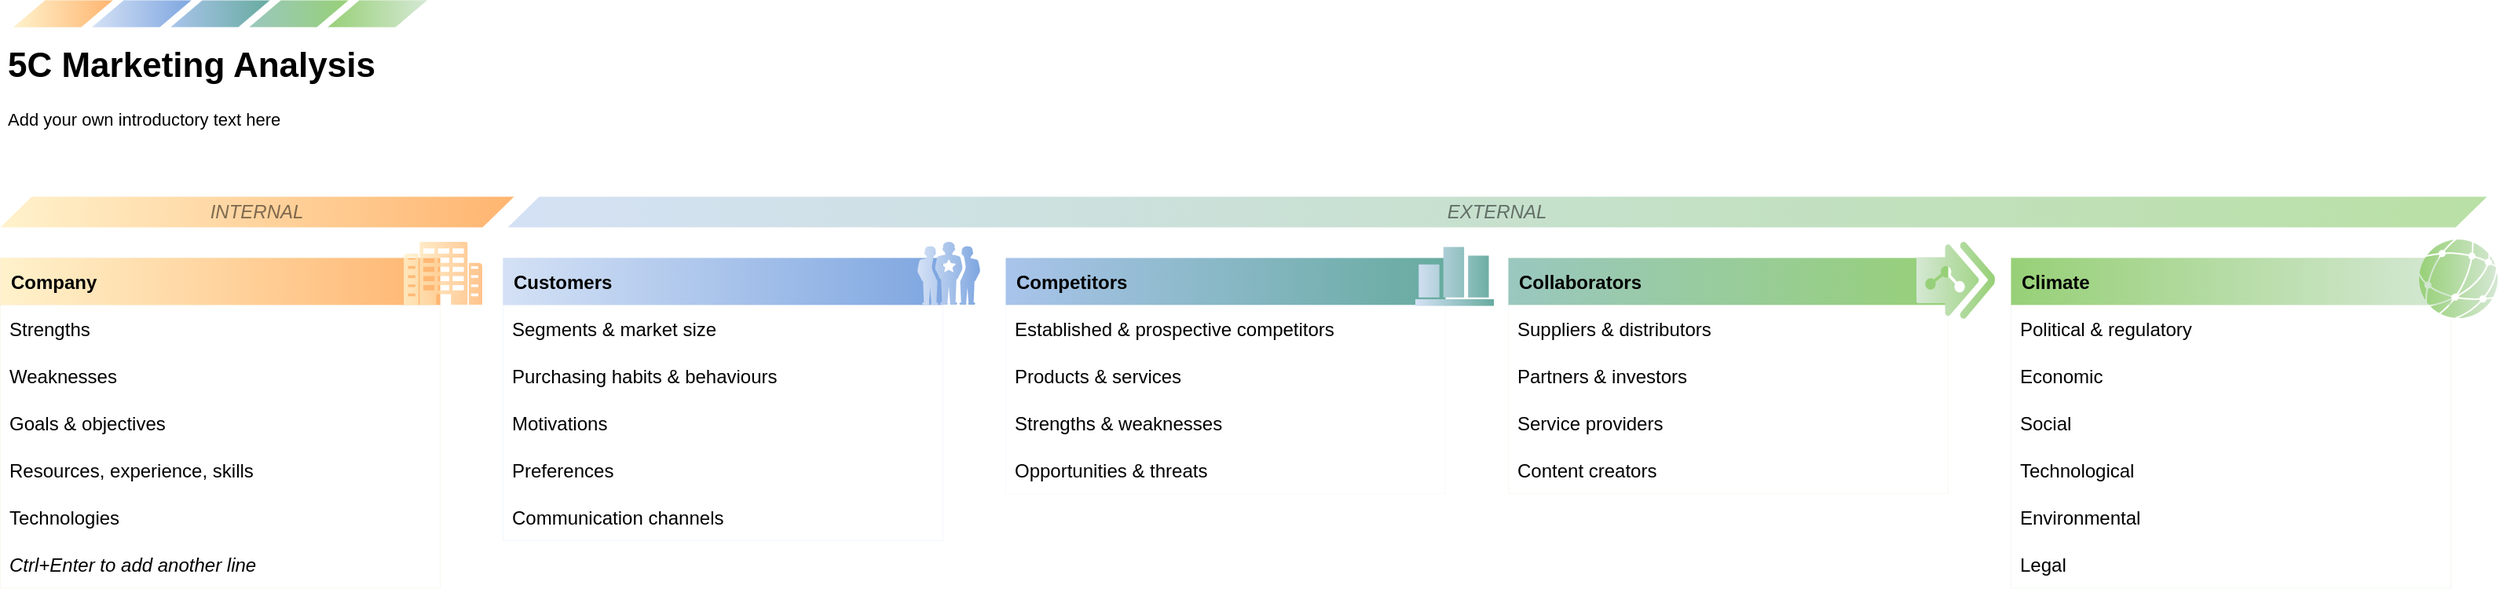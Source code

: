 <mxfile version="20.0.4"><diagram id="RVg4Cr0fTWnjEyQFojyv" name="5C Situational Analysis"><mxGraphModel dx="1659" dy="813" grid="1" gridSize="10" guides="1" tooltips="1" connect="1" arrows="1" fold="1" page="1" pageScale="1.5" pageWidth="1169" pageHeight="827" math="0" shadow="0"><root><mxCell id="0"/><mxCell id="1" parent="0"/><mxCell id="DbFsdJBXNnSYCDnJiMPT-21" value="Company" style="swimlane;fontStyle=1;childLayout=stackLayout;horizontal=1;startSize=30;horizontalStack=0;resizeParent=1;resizeParentMax=0;resizeLast=0;collapsible=0;marginBottom=0;fontFamily=Helvetica;fontSize=12;strokeColor=#d6b656;fillColor=#FFF2CC;align=left;swimlaneFillColor=default;gradientColor=#FFB570;strokeWidth=0;gradientDirection=east;spacingLeft=5;" vertex="1" parent="1"><mxGeometry x="48" y="213" width="280" height="210" as="geometry"/></mxCell><mxCell id="DbFsdJBXNnSYCDnJiMPT-22" value="Strengths" style="text;strokeColor=none;fillColor=none;align=left;verticalAlign=middle;spacingLeft=4;spacingRight=4;overflow=hidden;points=[[0,0.5],[1,0.5]];portConstraint=eastwest;rotatable=0;fontFamily=Helvetica;fontSize=12;fontColor=default;startSize=26;" vertex="1" parent="DbFsdJBXNnSYCDnJiMPT-21"><mxGeometry y="30" width="280" height="30" as="geometry"/></mxCell><mxCell id="39Od_4ysXFjoYueMpkIp-2" value="Weaknesses" style="text;strokeColor=none;fillColor=none;align=left;verticalAlign=middle;spacingLeft=4;spacingRight=4;overflow=hidden;points=[[0,0.5],[1,0.5]];portConstraint=eastwest;rotatable=0;fontFamily=Helvetica;fontSize=12;fontColor=default;startSize=26;" vertex="1" parent="DbFsdJBXNnSYCDnJiMPT-21"><mxGeometry y="60" width="280" height="30" as="geometry"/></mxCell><mxCell id="DbFsdJBXNnSYCDnJiMPT-23" value="Goals &amp; objectives" style="text;strokeColor=none;fillColor=none;align=left;verticalAlign=middle;spacingLeft=4;spacingRight=4;overflow=hidden;points=[[0,0.5],[1,0.5]];portConstraint=eastwest;rotatable=0;fontFamily=Helvetica;fontSize=12;fontColor=default;startSize=26;" vertex="1" parent="DbFsdJBXNnSYCDnJiMPT-21"><mxGeometry y="90" width="280" height="30" as="geometry"/></mxCell><mxCell id="DbFsdJBXNnSYCDnJiMPT-24" value="Resources, experience, skills" style="text;strokeColor=none;fillColor=none;align=left;verticalAlign=middle;spacingLeft=4;spacingRight=4;overflow=hidden;points=[[0,0.5],[1,0.5]];portConstraint=eastwest;rotatable=0;fontFamily=Helvetica;fontSize=12;fontColor=default;startSize=26;" vertex="1" parent="DbFsdJBXNnSYCDnJiMPT-21"><mxGeometry y="120" width="280" height="30" as="geometry"/></mxCell><mxCell id="39Od_4ysXFjoYueMpkIp-3" value="Technologies" style="text;strokeColor=none;fillColor=none;align=left;verticalAlign=middle;spacingLeft=4;spacingRight=4;overflow=hidden;points=[[0,0.5],[1,0.5]];portConstraint=eastwest;rotatable=0;fontFamily=Helvetica;fontSize=12;fontColor=default;startSize=26;" vertex="1" parent="DbFsdJBXNnSYCDnJiMPT-21"><mxGeometry y="150" width="280" height="30" as="geometry"/></mxCell><mxCell id="g0Mq1OndnExZT-x0HlAv-42" value="Ctrl+Enter to add another line" style="text;strokeColor=none;fillColor=none;align=left;verticalAlign=middle;spacingLeft=4;spacingRight=4;overflow=hidden;points=[[0,0.5],[1,0.5]];portConstraint=eastwest;rotatable=0;fontFamily=Helvetica;fontSize=12;fontColor=default;startSize=26;fontStyle=2" vertex="1" parent="DbFsdJBXNnSYCDnJiMPT-21"><mxGeometry y="180" width="280" height="30" as="geometry"/></mxCell><mxCell id="g0Mq1OndnExZT-x0HlAv-4" value="Customers" style="swimlane;fontStyle=1;childLayout=stackLayout;horizontal=1;startSize=30;horizontalStack=0;resizeParent=1;resizeParentMax=0;resizeLast=0;collapsible=0;marginBottom=0;fontFamily=Helvetica;fontSize=12;strokeColor=#7EA6E0;fillColor=#D4E1F5;align=left;swimlaneFillColor=default;gradientColor=#7EA6E0;strokeWidth=0;gradientDirection=east;spacingLeft=5;" vertex="1" parent="1"><mxGeometry x="368" y="213" width="280" height="180" as="geometry"/></mxCell><mxCell id="g0Mq1OndnExZT-x0HlAv-5" value="Segments &amp; market size" style="text;strokeColor=none;fillColor=none;align=left;verticalAlign=middle;spacingLeft=4;spacingRight=4;overflow=hidden;points=[[0,0.5],[1,0.5]];portConstraint=eastwest;rotatable=0;fontFamily=Helvetica;fontSize=12;fontColor=default;startSize=26;" vertex="1" parent="g0Mq1OndnExZT-x0HlAv-4"><mxGeometry y="30" width="280" height="30" as="geometry"/></mxCell><mxCell id="g0Mq1OndnExZT-x0HlAv-6" value="Purchasing habits &amp; behaviours" style="text;strokeColor=none;fillColor=none;align=left;verticalAlign=middle;spacingLeft=4;spacingRight=4;overflow=hidden;points=[[0,0.5],[1,0.5]];portConstraint=eastwest;rotatable=0;fontFamily=Helvetica;fontSize=12;fontColor=default;startSize=26;" vertex="1" parent="g0Mq1OndnExZT-x0HlAv-4"><mxGeometry y="60" width="280" height="30" as="geometry"/></mxCell><mxCell id="VqiGOGC0ZYaDKPcd-jBQ-1" value="Motivations" style="text;strokeColor=none;fillColor=none;align=left;verticalAlign=middle;spacingLeft=4;spacingRight=4;overflow=hidden;points=[[0,0.5],[1,0.5]];portConstraint=eastwest;rotatable=0;fontFamily=Helvetica;fontSize=12;fontColor=default;startSize=26;" vertex="1" parent="g0Mq1OndnExZT-x0HlAv-4"><mxGeometry y="90" width="280" height="30" as="geometry"/></mxCell><mxCell id="39Od_4ysXFjoYueMpkIp-4" value="Preferences" style="text;strokeColor=none;fillColor=none;align=left;verticalAlign=middle;spacingLeft=4;spacingRight=4;overflow=hidden;points=[[0,0.5],[1,0.5]];portConstraint=eastwest;rotatable=0;fontFamily=Helvetica;fontSize=12;fontColor=default;startSize=26;" vertex="1" parent="g0Mq1OndnExZT-x0HlAv-4"><mxGeometry y="120" width="280" height="30" as="geometry"/></mxCell><mxCell id="g0Mq1OndnExZT-x0HlAv-7" value="Communication channels" style="text;strokeColor=none;fillColor=none;align=left;verticalAlign=middle;spacingLeft=4;spacingRight=4;overflow=hidden;points=[[0,0.5],[1,0.5]];portConstraint=eastwest;rotatable=0;fontFamily=Helvetica;fontSize=12;fontColor=default;startSize=26;" vertex="1" parent="g0Mq1OndnExZT-x0HlAv-4"><mxGeometry y="150" width="280" height="30" as="geometry"/></mxCell><mxCell id="g0Mq1OndnExZT-x0HlAv-8" value="Competitors" style="swimlane;fontStyle=1;childLayout=stackLayout;horizontal=1;startSize=30;horizontalStack=0;resizeParent=1;resizeParentMax=0;resizeLast=0;collapsible=0;marginBottom=0;fontFamily=Helvetica;fontSize=12;strokeColor=#A9C4EB;fillColor=#A9C4EB;align=left;swimlaneFillColor=default;gradientColor=#67AB9F;strokeWidth=0;gradientDirection=east;spacingLeft=5;" vertex="1" parent="1"><mxGeometry x="688" y="213" width="280" height="150" as="geometry"/></mxCell><mxCell id="g0Mq1OndnExZT-x0HlAv-9" value="Established &amp; prospective competitors" style="text;strokeColor=none;fillColor=none;align=left;verticalAlign=middle;spacingLeft=4;spacingRight=4;overflow=hidden;points=[[0,0.5],[1,0.5]];portConstraint=eastwest;rotatable=0;fontFamily=Helvetica;fontSize=12;fontColor=default;startSize=26;" vertex="1" parent="g0Mq1OndnExZT-x0HlAv-8"><mxGeometry y="30" width="280" height="30" as="geometry"/></mxCell><mxCell id="g0Mq1OndnExZT-x0HlAv-10" value="Products &amp; services" style="text;strokeColor=none;fillColor=none;align=left;verticalAlign=middle;spacingLeft=4;spacingRight=4;overflow=hidden;points=[[0,0.5],[1,0.5]];portConstraint=eastwest;rotatable=0;fontFamily=Helvetica;fontSize=12;fontColor=default;startSize=26;" vertex="1" parent="g0Mq1OndnExZT-x0HlAv-8"><mxGeometry y="60" width="280" height="30" as="geometry"/></mxCell><mxCell id="g0Mq1OndnExZT-x0HlAv-11" value="Strengths &amp; weaknesses" style="text;strokeColor=none;fillColor=none;align=left;verticalAlign=middle;spacingLeft=4;spacingRight=4;overflow=hidden;points=[[0,0.5],[1,0.5]];portConstraint=eastwest;rotatable=0;fontFamily=Helvetica;fontSize=12;fontColor=default;startSize=26;" vertex="1" parent="g0Mq1OndnExZT-x0HlAv-8"><mxGeometry y="90" width="280" height="30" as="geometry"/></mxCell><mxCell id="bfEk7Tk0n_v7hhZF879O-1" value="Opportunities &amp; threats" style="text;strokeColor=none;fillColor=none;align=left;verticalAlign=middle;spacingLeft=4;spacingRight=4;overflow=hidden;points=[[0,0.5],[1,0.5]];portConstraint=eastwest;rotatable=0;fontFamily=Helvetica;fontSize=12;fontColor=default;startSize=26;" vertex="1" parent="g0Mq1OndnExZT-x0HlAv-8"><mxGeometry y="120" width="280" height="30" as="geometry"/></mxCell><mxCell id="g0Mq1OndnExZT-x0HlAv-12" value="Collaborators" style="swimlane;fontStyle=1;childLayout=stackLayout;horizontal=1;startSize=30;horizontalStack=0;resizeParent=1;resizeParentMax=0;resizeLast=0;collapsible=0;marginBottom=0;fontFamily=Helvetica;fontSize=12;strokeColor=#97D077;fillColor=#9AC7BF;align=left;swimlaneFillColor=default;gradientColor=#97D077;strokeWidth=0;gradientDirection=east;spacingLeft=5;" vertex="1" parent="1"><mxGeometry x="1008" y="213" width="280" height="150" as="geometry"/></mxCell><mxCell id="g0Mq1OndnExZT-x0HlAv-13" value="Suppliers &amp; distributors" style="text;strokeColor=none;fillColor=none;align=left;verticalAlign=middle;spacingLeft=4;spacingRight=4;overflow=hidden;points=[[0,0.5],[1,0.5]];portConstraint=eastwest;rotatable=0;fontFamily=Helvetica;fontSize=12;fontColor=default;startSize=26;" vertex="1" parent="g0Mq1OndnExZT-x0HlAv-12"><mxGeometry y="30" width="280" height="30" as="geometry"/></mxCell><mxCell id="g0Mq1OndnExZT-x0HlAv-14" value="Partners &amp; investors" style="text;strokeColor=none;fillColor=none;align=left;verticalAlign=middle;spacingLeft=4;spacingRight=4;overflow=hidden;points=[[0,0.5],[1,0.5]];portConstraint=eastwest;rotatable=0;fontFamily=Helvetica;fontSize=12;fontColor=default;startSize=26;" vertex="1" parent="g0Mq1OndnExZT-x0HlAv-12"><mxGeometry y="60" width="280" height="30" as="geometry"/></mxCell><mxCell id="g0Mq1OndnExZT-x0HlAv-15" value="Service providers" style="text;strokeColor=none;fillColor=none;align=left;verticalAlign=middle;spacingLeft=4;spacingRight=4;overflow=hidden;points=[[0,0.5],[1,0.5]];portConstraint=eastwest;rotatable=0;fontFamily=Helvetica;fontSize=12;fontColor=default;startSize=26;" vertex="1" parent="g0Mq1OndnExZT-x0HlAv-12"><mxGeometry y="90" width="280" height="30" as="geometry"/></mxCell><mxCell id="39Od_4ysXFjoYueMpkIp-1" value="Content creators" style="text;strokeColor=none;fillColor=none;align=left;verticalAlign=middle;spacingLeft=4;spacingRight=4;overflow=hidden;points=[[0,0.5],[1,0.5]];portConstraint=eastwest;rotatable=0;fontFamily=Helvetica;fontSize=12;fontColor=default;startSize=26;" vertex="1" parent="g0Mq1OndnExZT-x0HlAv-12"><mxGeometry y="120" width="280" height="30" as="geometry"/></mxCell><mxCell id="g0Mq1OndnExZT-x0HlAv-16" value="Climate" style="swimlane;fontStyle=1;childLayout=stackLayout;horizontal=1;startSize=30;horizontalStack=0;resizeParent=1;resizeParentMax=0;resizeLast=0;collapsible=0;marginBottom=0;fontFamily=Helvetica;fontSize=12;strokeColor=#82b366;fillColor=#97D077;align=left;swimlaneFillColor=default;gradientColor=#D5E8D4;strokeWidth=0;gradientDirection=east;spacingLeft=5;" vertex="1" parent="1"><mxGeometry x="1328" y="213" width="280" height="210" as="geometry"/></mxCell><mxCell id="g0Mq1OndnExZT-x0HlAv-17" value="Political &amp; regulatory" style="text;strokeColor=none;fillColor=none;align=left;verticalAlign=middle;spacingLeft=4;spacingRight=4;overflow=hidden;points=[[0,0.5],[1,0.5]];portConstraint=eastwest;rotatable=0;fontFamily=Helvetica;fontSize=12;fontColor=default;startSize=26;" vertex="1" parent="g0Mq1OndnExZT-x0HlAv-16"><mxGeometry y="30" width="280" height="30" as="geometry"/></mxCell><mxCell id="g0Mq1OndnExZT-x0HlAv-18" value="Economic" style="text;strokeColor=none;fillColor=none;align=left;verticalAlign=middle;spacingLeft=4;spacingRight=4;overflow=hidden;points=[[0,0.5],[1,0.5]];portConstraint=eastwest;rotatable=0;fontFamily=Helvetica;fontSize=12;fontColor=default;startSize=26;" vertex="1" parent="g0Mq1OndnExZT-x0HlAv-16"><mxGeometry y="60" width="280" height="30" as="geometry"/></mxCell><mxCell id="g0Mq1OndnExZT-x0HlAv-19" value="Social" style="text;strokeColor=none;fillColor=none;align=left;verticalAlign=middle;spacingLeft=4;spacingRight=4;overflow=hidden;points=[[0,0.5],[1,0.5]];portConstraint=eastwest;rotatable=0;fontFamily=Helvetica;fontSize=12;fontColor=default;startSize=26;" vertex="1" parent="g0Mq1OndnExZT-x0HlAv-16"><mxGeometry y="90" width="280" height="30" as="geometry"/></mxCell><mxCell id="ihDDSiN1GHpKrMl1JnZK-1" value="Technological" style="text;strokeColor=none;fillColor=none;align=left;verticalAlign=middle;spacingLeft=4;spacingRight=4;overflow=hidden;points=[[0,0.5],[1,0.5]];portConstraint=eastwest;rotatable=0;fontFamily=Helvetica;fontSize=12;fontColor=default;startSize=26;" vertex="1" parent="g0Mq1OndnExZT-x0HlAv-16"><mxGeometry y="120" width="280" height="30" as="geometry"/></mxCell><mxCell id="ihDDSiN1GHpKrMl1JnZK-2" value="Environmental" style="text;strokeColor=none;fillColor=none;align=left;verticalAlign=middle;spacingLeft=4;spacingRight=4;overflow=hidden;points=[[0,0.5],[1,0.5]];portConstraint=eastwest;rotatable=0;fontFamily=Helvetica;fontSize=12;fontColor=default;startSize=26;" vertex="1" parent="g0Mq1OndnExZT-x0HlAv-16"><mxGeometry y="150" width="280" height="30" as="geometry"/></mxCell><mxCell id="ihDDSiN1GHpKrMl1JnZK-3" value="Legal" style="text;strokeColor=none;fillColor=none;align=left;verticalAlign=middle;spacingLeft=4;spacingRight=4;overflow=hidden;points=[[0,0.5],[1,0.5]];portConstraint=eastwest;rotatable=0;fontFamily=Helvetica;fontSize=12;fontColor=default;startSize=26;" vertex="1" parent="g0Mq1OndnExZT-x0HlAv-16"><mxGeometry y="180" width="280" height="30" as="geometry"/></mxCell><mxCell id="g0Mq1OndnExZT-x0HlAv-34" value="" style="verticalLabelPosition=bottom;sketch=0;html=1;fillColor=#D4E1F5;strokeColor=#7EA6E0;verticalAlign=top;pointerEvents=1;align=center;shape=mxgraph.cisco_safe.people_places_things_icons.icon1;fontFamily=Helvetica;fontSize=11;startSize=26;gradientColor=#7EA6E0;gradientDirection=east;" vertex="1" parent="1"><mxGeometry x="632" y="203" width="40" height="40" as="geometry"/></mxCell><mxCell id="g0Mq1OndnExZT-x0HlAv-35" value="" style="verticalLabelPosition=bottom;sketch=0;html=1;fillColor=#FFF2CC;strokeColor=#6c8ebf;verticalAlign=top;pointerEvents=1;align=center;shape=mxgraph.cisco_safe.people_places_things_icons.icon4;fontFamily=Helvetica;fontSize=11;startSize=26;opacity=80;gradientColor=#FFB570;gradientDirection=east;" vertex="1" parent="1"><mxGeometry x="305" y="203" width="50" height="40" as="geometry"/></mxCell><mxCell id="g0Mq1OndnExZT-x0HlAv-39" value="" style="verticalLabelPosition=bottom;sketch=0;html=1;fillColor=#97D077;strokeColor=#82b366;verticalAlign=top;pointerEvents=1;align=center;shape=mxgraph.cisco_safe.iot_things_icons.icon47;fontFamily=Helvetica;fontSize=11;startSize=26;gradientColor=#D5E8D4;gradientDirection=east;" vertex="1" parent="1"><mxGeometry x="1588" y="201.5" width="50" height="50" as="geometry"/></mxCell><mxCell id="g0Mq1OndnExZT-x0HlAv-40" value="" style="verticalLabelPosition=bottom;sketch=0;html=1;fillColor=#D4E1F5;strokeColor=#67AB9F;verticalAlign=top;pointerEvents=1;align=center;shape=mxgraph.cisco_safe.business_icons.icon16;fontFamily=Helvetica;fontSize=11;startSize=26;gradientColor=#67AB9F;gradientDirection=east;" vertex="1" parent="1"><mxGeometry x="949" y="206.25" width="50" height="37.5" as="geometry"/></mxCell><mxCell id="g0Mq1OndnExZT-x0HlAv-41" value="" style="verticalLabelPosition=bottom;sketch=0;html=1;fillColor=#D5E8D4;strokeColor=#97D077;verticalAlign=top;pointerEvents=1;align=center;shape=mxgraph.cisco_safe.business_icons.icon12;fontFamily=Helvetica;fontSize=11;startSize=26;gradientColor=#97D077;gradientDirection=east;" vertex="1" parent="1"><mxGeometry x="1268" y="203" width="50" height="49" as="geometry"/></mxCell><mxCell id="g0Mq1OndnExZT-x0HlAv-44" value="&lt;h1&gt;5C Marketing Analysis&lt;br&gt;&lt;/h1&gt;&lt;p&gt;Add your own introductory text here&lt;br&gt;&lt;/p&gt;" style="text;html=1;strokeColor=none;fillColor=none;spacing=5;spacingTop=-20;whiteSpace=wrap;overflow=hidden;rounded=0;fontFamily=Helvetica;fontSize=11;fontColor=default;startSize=26;" vertex="1" parent="1"><mxGeometry x="48" y="73" width="1590" height="90" as="geometry"/></mxCell><mxCell id="g0Mq1OndnExZT-x0HlAv-48" value="" style="shape=parallelogram;perimeter=parallelogramPerimeter;whiteSpace=wrap;html=1;fixedSize=1;fontFamily=Helvetica;fontSize=12;fontColor=default;startSize=30;strokeColor=#d6b656;fillColor=#FFF2CC;connectable=0;allowArrows=0;align=left;gradientColor=#FFB570;spacingLeft=4;spacingRight=4;fontStyle=1;swimlaneFillColor=default;strokeWidth=0;gradientDirection=east;" vertex="1" parent="1"><mxGeometry x="56.5" y="49" width="63" height="17" as="geometry"/></mxCell><mxCell id="g0Mq1OndnExZT-x0HlAv-49" value="" style="shape=parallelogram;perimeter=parallelogramPerimeter;whiteSpace=wrap;html=1;fixedSize=1;fontFamily=Helvetica;fontSize=12;fontColor=default;startSize=30;strokeColor=#7EA6E0;fillColor=#D4E1F5;connectable=0;allowArrows=0;align=left;gradientColor=#7EA6E0;spacingLeft=4;spacingRight=4;fontStyle=1;swimlaneFillColor=default;strokeWidth=0;gradientDirection=east;" vertex="1" parent="1"><mxGeometry x="106.5" y="49" width="63" height="17" as="geometry"/></mxCell><mxCell id="g0Mq1OndnExZT-x0HlAv-50" value="" style="shape=parallelogram;perimeter=parallelogramPerimeter;whiteSpace=wrap;html=1;fixedSize=1;fontFamily=Helvetica;fontSize=12;fontColor=default;startSize=30;strokeColor=#A9C4EB;fillColor=#A9C4EB;connectable=0;allowArrows=0;align=left;gradientColor=#67AB9F;spacingLeft=4;spacingRight=4;fontStyle=1;swimlaneFillColor=default;strokeWidth=0;gradientDirection=east;" vertex="1" parent="1"><mxGeometry x="156.5" y="49" width="63" height="17" as="geometry"/></mxCell><mxCell id="g0Mq1OndnExZT-x0HlAv-51" value="" style="shape=parallelogram;perimeter=parallelogramPerimeter;whiteSpace=wrap;html=1;fixedSize=1;fontFamily=Helvetica;fontSize=12;fontColor=default;startSize=30;strokeColor=#97D077;fillColor=#9AC7BF;connectable=0;allowArrows=0;align=left;gradientColor=#97D077;spacingLeft=4;spacingRight=4;fontStyle=1;swimlaneFillColor=default;strokeWidth=0;gradientDirection=east;" vertex="1" parent="1"><mxGeometry x="206.5" y="49" width="63" height="17" as="geometry"/></mxCell><mxCell id="g0Mq1OndnExZT-x0HlAv-52" value="" style="shape=parallelogram;perimeter=parallelogramPerimeter;whiteSpace=wrap;html=1;fixedSize=1;fontFamily=Helvetica;fontSize=12;fontColor=default;startSize=30;strokeColor=#82b366;fillColor=#97D077;connectable=0;allowArrows=0;align=left;gradientColor=#D5E8D4;spacingLeft=4;spacingRight=4;fontStyle=1;swimlaneFillColor=default;strokeWidth=0;gradientDirection=east;" vertex="1" parent="1"><mxGeometry x="256.5" y="49" width="63" height="17" as="geometry"/></mxCell><mxCell id="g0Mq1OndnExZT-x0HlAv-53" value="INTERNAL" style="shape=parallelogram;perimeter=parallelogramPerimeter;whiteSpace=wrap;html=1;fixedSize=1;fontFamily=Helvetica;fontSize=12;fontColor=default;startSize=30;strokeColor=none;fillColor=#FFF2CC;align=center;fontStyle=2;swimlaneFillColor=default;gradientColor=#FFB570;strokeWidth=0;gradientDirection=east;textOpacity=50;" vertex="1" parent="1"><mxGeometry x="48" y="174" width="327" height="19.5" as="geometry"/></mxCell><mxCell id="g0Mq1OndnExZT-x0HlAv-54" value="EXTERNAL" style="shape=parallelogram;perimeter=parallelogramPerimeter;whiteSpace=wrap;html=1;fixedSize=1;fontFamily=Helvetica;fontSize=12;fontColor=default;startSize=30;strokeColor=none;fillColor=#D4E1F5;align=center;fontStyle=2;swimlaneFillColor=default;gradientColor=#B9E0A5;strokeWidth=0;gradientDirection=east;textOpacity=50;" vertex="1" parent="1"><mxGeometry x="371" y="174" width="1260" height="19.5" as="geometry"/></mxCell></root></mxGraphModel></diagram></mxfile>